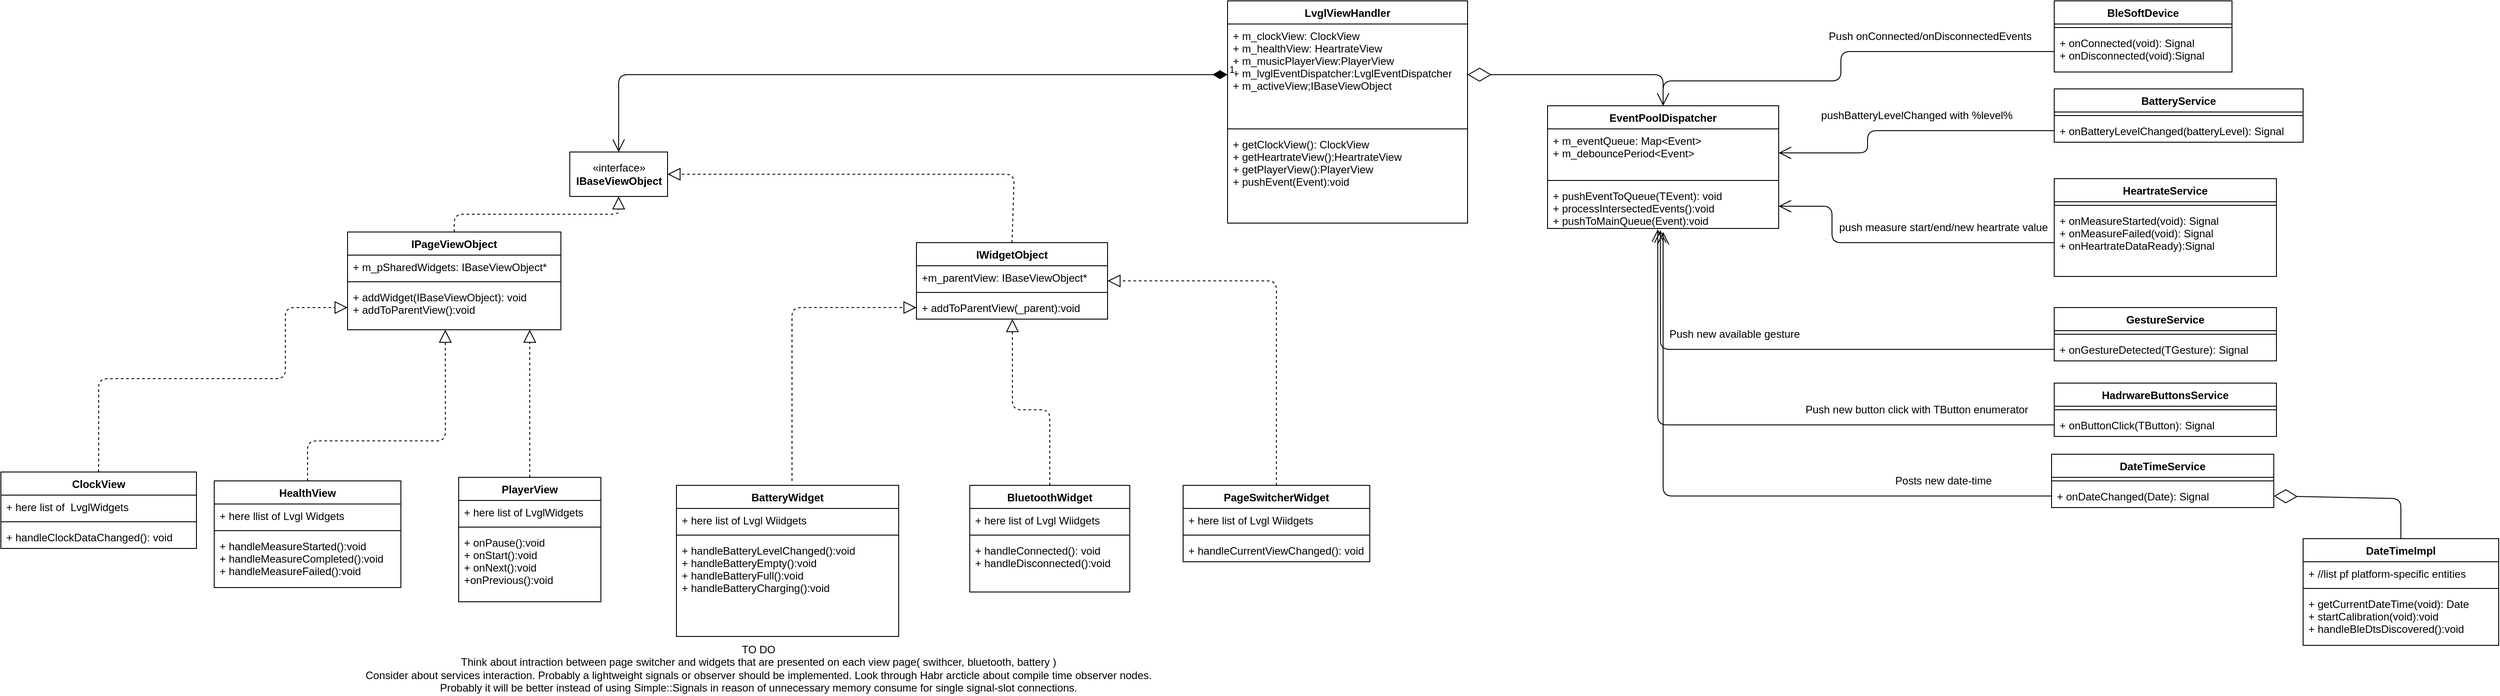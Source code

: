 <mxfile version="12.5.3" type="device"><diagram id="ewsq-P03NnKkzqUF8lzg" name="Page-1"><mxGraphModel dx="1673" dy="967" grid="1" gridSize="10" guides="1" tooltips="1" connect="1" arrows="1" fold="1" page="1" pageScale="1" pageWidth="3300" pageHeight="2339" math="0" shadow="0"><root><mxCell id="0"/><mxCell id="1" parent="0"/><mxCell id="7AHlP5lubdx5ZSfisMD6-1" value="LvglViewHandler" style="swimlane;fontStyle=1;align=center;verticalAlign=top;childLayout=stackLayout;horizontal=1;startSize=26;horizontalStack=0;resizeParent=1;resizeParentMax=0;resizeLast=0;collapsible=1;marginBottom=0;" parent="1" vertex="1"><mxGeometry x="1410" y="90" width="270" height="250" as="geometry"/></mxCell><mxCell id="7AHlP5lubdx5ZSfisMD6-2" value="+ m_clockView: ClockView&#10;+ m_healthView: HeartrateView&#10;+ m_musicPlayerView:PlayerView&#10;+ m_lvglEventDispatcher:LvglEventDispatcher&#10;+ m_activeView;IBaseViewObject" style="text;strokeColor=none;fillColor=none;align=left;verticalAlign=top;spacingLeft=4;spacingRight=4;overflow=hidden;rotatable=0;points=[[0,0.5],[1,0.5]];portConstraint=eastwest;" parent="7AHlP5lubdx5ZSfisMD6-1" vertex="1"><mxGeometry y="26" width="270" height="114" as="geometry"/></mxCell><mxCell id="7AHlP5lubdx5ZSfisMD6-3" value="" style="line;strokeWidth=1;fillColor=none;align=left;verticalAlign=middle;spacingTop=-1;spacingLeft=3;spacingRight=3;rotatable=0;labelPosition=right;points=[];portConstraint=eastwest;" parent="7AHlP5lubdx5ZSfisMD6-1" vertex="1"><mxGeometry y="140" width="270" height="8" as="geometry"/></mxCell><mxCell id="7AHlP5lubdx5ZSfisMD6-4" value="+ getClockView(): ClockView&#10;+ getHeartrateView():HeartrateView&#10;+ getPlayerView():PlayerView&#10;+ pushEvent(Event):void&#10;" style="text;strokeColor=none;fillColor=none;align=left;verticalAlign=top;spacingLeft=4;spacingRight=4;overflow=hidden;rotatable=0;points=[[0,0.5],[1,0.5]];portConstraint=eastwest;" parent="7AHlP5lubdx5ZSfisMD6-1" vertex="1"><mxGeometry y="148" width="270" height="102" as="geometry"/></mxCell><mxCell id="7AHlP5lubdx5ZSfisMD6-9" value="ClockView" style="swimlane;fontStyle=1;align=center;verticalAlign=top;childLayout=stackLayout;horizontal=1;startSize=26;horizontalStack=0;resizeParent=1;resizeParentMax=0;resizeLast=0;collapsible=1;marginBottom=0;" parent="1" vertex="1"><mxGeometry x="30" y="620" width="220" height="86" as="geometry"/></mxCell><mxCell id="7AHlP5lubdx5ZSfisMD6-10" value="+ here list of  LvglWidgets" style="text;strokeColor=none;fillColor=none;align=left;verticalAlign=top;spacingLeft=4;spacingRight=4;overflow=hidden;rotatable=0;points=[[0,0.5],[1,0.5]];portConstraint=eastwest;" parent="7AHlP5lubdx5ZSfisMD6-9" vertex="1"><mxGeometry y="26" width="220" height="26" as="geometry"/></mxCell><mxCell id="7AHlP5lubdx5ZSfisMD6-11" value="" style="line;strokeWidth=1;fillColor=none;align=left;verticalAlign=middle;spacingTop=-1;spacingLeft=3;spacingRight=3;rotatable=0;labelPosition=right;points=[];portConstraint=eastwest;" parent="7AHlP5lubdx5ZSfisMD6-9" vertex="1"><mxGeometry y="52" width="220" height="8" as="geometry"/></mxCell><mxCell id="7AHlP5lubdx5ZSfisMD6-12" value="+ handleClockDataChanged(): void" style="text;strokeColor=none;fillColor=none;align=left;verticalAlign=top;spacingLeft=4;spacingRight=4;overflow=hidden;rotatable=0;points=[[0,0.5],[1,0.5]];portConstraint=eastwest;" parent="7AHlP5lubdx5ZSfisMD6-9" vertex="1"><mxGeometry y="60" width="220" height="26" as="geometry"/></mxCell><mxCell id="7AHlP5lubdx5ZSfisMD6-13" value="HealthView" style="swimlane;fontStyle=1;align=center;verticalAlign=top;childLayout=stackLayout;horizontal=1;startSize=26;horizontalStack=0;resizeParent=1;resizeParentMax=0;resizeLast=0;collapsible=1;marginBottom=0;" parent="1" vertex="1"><mxGeometry x="270" y="630" width="210" height="120" as="geometry"/></mxCell><mxCell id="7AHlP5lubdx5ZSfisMD6-14" value="+ here llist of Lvgl Widgets" style="text;strokeColor=none;fillColor=none;align=left;verticalAlign=top;spacingLeft=4;spacingRight=4;overflow=hidden;rotatable=0;points=[[0,0.5],[1,0.5]];portConstraint=eastwest;" parent="7AHlP5lubdx5ZSfisMD6-13" vertex="1"><mxGeometry y="26" width="210" height="26" as="geometry"/></mxCell><mxCell id="7AHlP5lubdx5ZSfisMD6-15" value="" style="line;strokeWidth=1;fillColor=none;align=left;verticalAlign=middle;spacingTop=-1;spacingLeft=3;spacingRight=3;rotatable=0;labelPosition=right;points=[];portConstraint=eastwest;" parent="7AHlP5lubdx5ZSfisMD6-13" vertex="1"><mxGeometry y="52" width="210" height="8" as="geometry"/></mxCell><mxCell id="7AHlP5lubdx5ZSfisMD6-16" value="+ handleMeasureStarted():void&#10;+ handleMeasureCompleted():void&#10;+ handleMeasureFailed():void" style="text;strokeColor=none;fillColor=none;align=left;verticalAlign=top;spacingLeft=4;spacingRight=4;overflow=hidden;rotatable=0;points=[[0,0.5],[1,0.5]];portConstraint=eastwest;" parent="7AHlP5lubdx5ZSfisMD6-13" vertex="1"><mxGeometry y="60" width="210" height="60" as="geometry"/></mxCell><mxCell id="7AHlP5lubdx5ZSfisMD6-18" value="BatteryWidget" style="swimlane;fontStyle=1;align=center;verticalAlign=top;childLayout=stackLayout;horizontal=1;startSize=26;horizontalStack=0;resizeParent=1;resizeParentMax=0;resizeLast=0;collapsible=1;marginBottom=0;" parent="1" vertex="1"><mxGeometry x="790" y="635" width="250" height="170" as="geometry"/></mxCell><mxCell id="7AHlP5lubdx5ZSfisMD6-19" value="+ here list of Lvgl Wiidgets" style="text;strokeColor=none;fillColor=none;align=left;verticalAlign=top;spacingLeft=4;spacingRight=4;overflow=hidden;rotatable=0;points=[[0,0.5],[1,0.5]];portConstraint=eastwest;" parent="7AHlP5lubdx5ZSfisMD6-18" vertex="1"><mxGeometry y="26" width="250" height="26" as="geometry"/></mxCell><mxCell id="7AHlP5lubdx5ZSfisMD6-20" value="" style="line;strokeWidth=1;fillColor=none;align=left;verticalAlign=middle;spacingTop=-1;spacingLeft=3;spacingRight=3;rotatable=0;labelPosition=right;points=[];portConstraint=eastwest;" parent="7AHlP5lubdx5ZSfisMD6-18" vertex="1"><mxGeometry y="52" width="250" height="8" as="geometry"/></mxCell><mxCell id="7AHlP5lubdx5ZSfisMD6-21" value="+ handleBatteryLevelChanged():void&#10;+ handleBatteryEmpty():void&#10;+ handleBatteryFull():void&#10;+ handleBatteryCharging():void" style="text;strokeColor=none;fillColor=none;align=left;verticalAlign=top;spacingLeft=4;spacingRight=4;overflow=hidden;rotatable=0;points=[[0,0.5],[1,0.5]];portConstraint=eastwest;" parent="7AHlP5lubdx5ZSfisMD6-18" vertex="1"><mxGeometry y="60" width="250" height="110" as="geometry"/></mxCell><mxCell id="7AHlP5lubdx5ZSfisMD6-27" value="" style="endArrow=block;dashed=1;endFill=0;endSize=12;html=1;entryX=0.458;entryY=1;entryDx=0;entryDy=0;exitX=0.5;exitY=0;exitDx=0;exitDy=0;entryPerimeter=0;" parent="1" source="7AHlP5lubdx5ZSfisMD6-13" target="jYnWJ_lTB4Jm8ooco0lp-8" edge="1"><mxGeometry width="160" relative="1" as="geometry"><mxPoint x="330" y="615" as="sourcePoint"/><mxPoint x="597.5" y="505" as="targetPoint"/><Array as="points"><mxPoint x="375" y="585"/><mxPoint x="530" y="585"/><mxPoint x="530" y="520"/></Array></mxGeometry></mxCell><mxCell id="7AHlP5lubdx5ZSfisMD6-28" value="" style="endArrow=block;dashed=1;endFill=0;endSize=12;html=1;entryX=0.854;entryY=1;entryDx=0;entryDy=0;exitX=0.5;exitY=0;exitDx=0;exitDy=0;entryPerimeter=0;" parent="1" source="cyp4PG-9bIYyJVYhjUju-9" target="jYnWJ_lTB4Jm8ooco0lp-8" edge="1"><mxGeometry width="160" relative="1" as="geometry"><mxPoint x="625" y="605" as="sourcePoint"/><mxPoint x="625" y="505" as="targetPoint"/></mxGeometry></mxCell><mxCell id="cyp4PG-9bIYyJVYhjUju-3" value="1" style="endArrow=open;html=1;endSize=12;startArrow=diamondThin;startSize=14;startFill=1;edgeStyle=orthogonalEdgeStyle;align=left;verticalAlign=bottom;exitX=0;exitY=0.5;exitDx=0;exitDy=0;entryX=0.5;entryY=0;entryDx=0;entryDy=0;" parent="1" source="7AHlP5lubdx5ZSfisMD6-2" target="jYnWJ_lTB4Jm8ooco0lp-2" edge="1"><mxGeometry x="-1" y="3" relative="1" as="geometry"><mxPoint x="930" y="110" as="sourcePoint"/><mxPoint x="725" y="240" as="targetPoint"/></mxGeometry></mxCell><mxCell id="cyp4PG-9bIYyJVYhjUju-9" value="PlayerView" style="swimlane;fontStyle=1;align=center;verticalAlign=top;childLayout=stackLayout;horizontal=1;startSize=26;horizontalStack=0;resizeParent=1;resizeParentMax=0;resizeLast=0;collapsible=1;marginBottom=0;" parent="1" vertex="1"><mxGeometry x="545" y="626" width="160" height="140" as="geometry"/></mxCell><mxCell id="cyp4PG-9bIYyJVYhjUju-10" value="+ here list of LvglWidgets" style="text;strokeColor=none;fillColor=none;align=left;verticalAlign=top;spacingLeft=4;spacingRight=4;overflow=hidden;rotatable=0;points=[[0,0.5],[1,0.5]];portConstraint=eastwest;" parent="cyp4PG-9bIYyJVYhjUju-9" vertex="1"><mxGeometry y="26" width="160" height="26" as="geometry"/></mxCell><mxCell id="cyp4PG-9bIYyJVYhjUju-11" value="" style="line;strokeWidth=1;fillColor=none;align=left;verticalAlign=middle;spacingTop=-1;spacingLeft=3;spacingRight=3;rotatable=0;labelPosition=right;points=[];portConstraint=eastwest;" parent="cyp4PG-9bIYyJVYhjUju-9" vertex="1"><mxGeometry y="52" width="160" height="8" as="geometry"/></mxCell><mxCell id="cyp4PG-9bIYyJVYhjUju-12" value="+ onPause():void&#10;+ onStart():void&#10;+ onNext():void&#10;+onPrevious():void" style="text;strokeColor=none;fillColor=none;align=left;verticalAlign=top;spacingLeft=4;spacingRight=4;overflow=hidden;rotatable=0;points=[[0,0.5],[1,0.5]];portConstraint=eastwest;" parent="cyp4PG-9bIYyJVYhjUju-9" vertex="1"><mxGeometry y="60" width="160" height="80" as="geometry"/></mxCell><mxCell id="cyp4PG-9bIYyJVYhjUju-13" value="" style="endArrow=block;dashed=1;endFill=0;endSize=12;html=1;entryX=0;entryY=0.5;entryDx=0;entryDy=0;exitX=0.5;exitY=0;exitDx=0;exitDy=0;" parent="1" source="7AHlP5lubdx5ZSfisMD6-9" target="jYnWJ_lTB4Jm8ooco0lp-8" edge="1"><mxGeometry width="160" relative="1" as="geometry"><mxPoint x="-10" y="567.0" as="sourcePoint"/><mxPoint x="420" y="430" as="targetPoint"/><Array as="points"><mxPoint x="140" y="515"/><mxPoint x="350" y="515"/><mxPoint x="350" y="435"/></Array></mxGeometry></mxCell><mxCell id="XPXzc3mzfbzudsh0F1aF-1" value="BleSoftDevice" style="swimlane;fontStyle=1;align=center;verticalAlign=top;childLayout=stackLayout;horizontal=1;startSize=26;horizontalStack=0;resizeParent=1;resizeParentMax=0;resizeLast=0;collapsible=1;marginBottom=0;" parent="1" vertex="1"><mxGeometry x="2340" y="90" width="200" height="80" as="geometry"/></mxCell><mxCell id="XPXzc3mzfbzudsh0F1aF-3" value="" style="line;strokeWidth=1;fillColor=none;align=left;verticalAlign=middle;spacingTop=-1;spacingLeft=3;spacingRight=3;rotatable=0;labelPosition=right;points=[];portConstraint=eastwest;" parent="XPXzc3mzfbzudsh0F1aF-1" vertex="1"><mxGeometry y="26" width="200" height="8" as="geometry"/></mxCell><mxCell id="XPXzc3mzfbzudsh0F1aF-4" value="+ onConnected(void): Signal&#10;+ onDisconnected(void):Signal" style="text;strokeColor=none;fillColor=none;align=left;verticalAlign=top;spacingLeft=4;spacingRight=4;overflow=hidden;rotatable=0;points=[[0,0.5],[1,0.5]];portConstraint=eastwest;" parent="XPXzc3mzfbzudsh0F1aF-1" vertex="1"><mxGeometry y="34" width="200" height="46" as="geometry"/></mxCell><mxCell id="XPXzc3mzfbzudsh0F1aF-5" value="BatteryService" style="swimlane;fontStyle=1;align=center;verticalAlign=top;childLayout=stackLayout;horizontal=1;startSize=26;horizontalStack=0;resizeParent=1;resizeParentMax=0;resizeLast=0;collapsible=1;marginBottom=0;" parent="1" vertex="1"><mxGeometry x="2340" y="189" width="280" height="60" as="geometry"/></mxCell><mxCell id="XPXzc3mzfbzudsh0F1aF-7" value="" style="line;strokeWidth=1;fillColor=none;align=left;verticalAlign=middle;spacingTop=-1;spacingLeft=3;spacingRight=3;rotatable=0;labelPosition=right;points=[];portConstraint=eastwest;" parent="XPXzc3mzfbzudsh0F1aF-5" vertex="1"><mxGeometry y="26" width="280" height="8" as="geometry"/></mxCell><mxCell id="XPXzc3mzfbzudsh0F1aF-8" value="+ onBatteryLevelChanged(batteryLevel): Signal" style="text;strokeColor=none;fillColor=none;align=left;verticalAlign=top;spacingLeft=4;spacingRight=4;overflow=hidden;rotatable=0;points=[[0,0.5],[1,0.5]];portConstraint=eastwest;" parent="XPXzc3mzfbzudsh0F1aF-5" vertex="1"><mxGeometry y="34" width="280" height="26" as="geometry"/></mxCell><mxCell id="XPXzc3mzfbzudsh0F1aF-10" value="Text" style="text;html=1;align=center;verticalAlign=middle;resizable=0;points=[];autosize=1;" parent="1" vertex="1"><mxGeometry x="2457" y="294" width="40" height="20" as="geometry"/></mxCell><mxCell id="XPXzc3mzfbzudsh0F1aF-11" value="HeartrateService" style="swimlane;fontStyle=1;align=center;verticalAlign=top;childLayout=stackLayout;horizontal=1;startSize=26;horizontalStack=0;resizeParent=1;resizeParentMax=0;resizeLast=0;collapsible=1;marginBottom=0;" parent="1" vertex="1"><mxGeometry x="2340" y="290" width="250" height="110" as="geometry"/></mxCell><mxCell id="XPXzc3mzfbzudsh0F1aF-13" value="" style="line;strokeWidth=1;fillColor=none;align=left;verticalAlign=middle;spacingTop=-1;spacingLeft=3;spacingRight=3;rotatable=0;labelPosition=right;points=[];portConstraint=eastwest;" parent="XPXzc3mzfbzudsh0F1aF-11" vertex="1"><mxGeometry y="26" width="250" height="8" as="geometry"/></mxCell><mxCell id="XPXzc3mzfbzudsh0F1aF-14" value="+ onMeasureStarted(void): Signal&#10;+ onMeasureFailed(void): Signal&#10;+ onHeartrateDataReady):Signal" style="text;strokeColor=none;fillColor=none;align=left;verticalAlign=top;spacingLeft=4;spacingRight=4;overflow=hidden;rotatable=0;points=[[0,0.5],[1,0.5]];portConstraint=eastwest;" parent="XPXzc3mzfbzudsh0F1aF-11" vertex="1"><mxGeometry y="34" width="250" height="76" as="geometry"/></mxCell><mxCell id="XPXzc3mzfbzudsh0F1aF-17" value="EventPoolDispatcher" style="swimlane;fontStyle=1;align=center;verticalAlign=top;childLayout=stackLayout;horizontal=1;startSize=26;horizontalStack=0;resizeParent=1;resizeParentMax=0;resizeLast=0;collapsible=1;marginBottom=0;" parent="1" vertex="1"><mxGeometry x="1770" y="208" width="260" height="138" as="geometry"/></mxCell><mxCell id="XPXzc3mzfbzudsh0F1aF-18" value="+ m_eventQueue: Map&lt;Event&gt;&#10;+ m_debouncePeriod&lt;Event&gt;" style="text;strokeColor=none;fillColor=none;align=left;verticalAlign=top;spacingLeft=4;spacingRight=4;overflow=hidden;rotatable=0;points=[[0,0.5],[1,0.5]];portConstraint=eastwest;" parent="XPXzc3mzfbzudsh0F1aF-17" vertex="1"><mxGeometry y="26" width="260" height="54" as="geometry"/></mxCell><mxCell id="XPXzc3mzfbzudsh0F1aF-19" value="" style="line;strokeWidth=1;fillColor=none;align=left;verticalAlign=middle;spacingTop=-1;spacingLeft=3;spacingRight=3;rotatable=0;labelPosition=right;points=[];portConstraint=eastwest;" parent="XPXzc3mzfbzudsh0F1aF-17" vertex="1"><mxGeometry y="80" width="260" height="8" as="geometry"/></mxCell><mxCell id="XPXzc3mzfbzudsh0F1aF-20" value="+ pushEventToQueue(TEvent): void&#10;+ processIntersectedEvents():void&#10;+ pushToMainQueue(Event):void" style="text;strokeColor=none;fillColor=none;align=left;verticalAlign=top;spacingLeft=4;spacingRight=4;overflow=hidden;rotatable=0;points=[[0,0.5],[1,0.5]];portConstraint=eastwest;" parent="XPXzc3mzfbzudsh0F1aF-17" vertex="1"><mxGeometry y="88" width="260" height="50" as="geometry"/></mxCell><mxCell id="XPXzc3mzfbzudsh0F1aF-22" value="Push onConnected/onDisconnectedEvents" style="text;html=1;align=center;verticalAlign=middle;resizable=0;points=[];autosize=1;" parent="1" vertex="1"><mxGeometry x="2080" y="120" width="240" height="20" as="geometry"/></mxCell><mxCell id="XPXzc3mzfbzudsh0F1aF-23" value="pushBatteryLevelChanged with %level%" style="text;html=1;align=center;verticalAlign=middle;resizable=0;points=[];autosize=1;" parent="1" vertex="1"><mxGeometry x="2070" y="209" width="230" height="20" as="geometry"/></mxCell><mxCell id="XPXzc3mzfbzudsh0F1aF-26" value="push measure start/end/new heartrate value" style="text;html=1;align=center;verticalAlign=middle;resizable=0;points=[];autosize=1;" parent="1" vertex="1"><mxGeometry x="2090" y="335" width="250" height="20" as="geometry"/></mxCell><mxCell id="XPXzc3mzfbzudsh0F1aF-27" value="GestureService" style="swimlane;fontStyle=1;align=center;verticalAlign=top;childLayout=stackLayout;horizontal=1;startSize=26;horizontalStack=0;resizeParent=1;resizeParentMax=0;resizeLast=0;collapsible=1;marginBottom=0;" parent="1" vertex="1"><mxGeometry x="2340" y="435" width="250" height="60" as="geometry"/></mxCell><mxCell id="XPXzc3mzfbzudsh0F1aF-29" value="" style="line;strokeWidth=1;fillColor=none;align=left;verticalAlign=middle;spacingTop=-1;spacingLeft=3;spacingRight=3;rotatable=0;labelPosition=right;points=[];portConstraint=eastwest;" parent="XPXzc3mzfbzudsh0F1aF-27" vertex="1"><mxGeometry y="26" width="250" height="8" as="geometry"/></mxCell><mxCell id="XPXzc3mzfbzudsh0F1aF-30" value="+ onGestureDetected(TGesture): Signal" style="text;strokeColor=none;fillColor=none;align=left;verticalAlign=top;spacingLeft=4;spacingRight=4;overflow=hidden;rotatable=0;points=[[0,0.5],[1,0.5]];portConstraint=eastwest;" parent="XPXzc3mzfbzudsh0F1aF-27" vertex="1"><mxGeometry y="34" width="250" height="26" as="geometry"/></mxCell><mxCell id="XPXzc3mzfbzudsh0F1aF-32" value="Push new available gesture" style="text;html=1;align=center;verticalAlign=middle;resizable=0;points=[];autosize=1;" parent="1" vertex="1"><mxGeometry x="1900" y="455" width="160" height="20" as="geometry"/></mxCell><mxCell id="XPXzc3mzfbzudsh0F1aF-33" value="HadrwareButtonsService" style="swimlane;fontStyle=1;align=center;verticalAlign=top;childLayout=stackLayout;horizontal=1;startSize=26;horizontalStack=0;resizeParent=1;resizeParentMax=0;resizeLast=0;collapsible=1;marginBottom=0;" parent="1" vertex="1"><mxGeometry x="2340" y="520" width="250" height="60" as="geometry"/></mxCell><mxCell id="XPXzc3mzfbzudsh0F1aF-35" value="" style="line;strokeWidth=1;fillColor=none;align=left;verticalAlign=middle;spacingTop=-1;spacingLeft=3;spacingRight=3;rotatable=0;labelPosition=right;points=[];portConstraint=eastwest;" parent="XPXzc3mzfbzudsh0F1aF-33" vertex="1"><mxGeometry y="26" width="250" height="8" as="geometry"/></mxCell><mxCell id="XPXzc3mzfbzudsh0F1aF-36" value="+ onButtonClick(TButton): Signal" style="text;strokeColor=none;fillColor=none;align=left;verticalAlign=top;spacingLeft=4;spacingRight=4;overflow=hidden;rotatable=0;points=[[0,0.5],[1,0.5]];portConstraint=eastwest;" parent="XPXzc3mzfbzudsh0F1aF-33" vertex="1"><mxGeometry y="34" width="250" height="26" as="geometry"/></mxCell><mxCell id="XPXzc3mzfbzudsh0F1aF-38" value="Push new button click with TButton enumerator" style="text;html=1;align=center;verticalAlign=middle;resizable=0;points=[];autosize=1;" parent="1" vertex="1"><mxGeometry x="2050" y="540" width="270" height="20" as="geometry"/></mxCell><mxCell id="XPXzc3mzfbzudsh0F1aF-40" value="" style="endArrow=diamondThin;endFill=0;endSize=24;html=1;entryX=1;entryY=0.5;entryDx=0;entryDy=0;exitX=0.5;exitY=0;exitDx=0;exitDy=0;" parent="1" source="XPXzc3mzfbzudsh0F1aF-17" target="7AHlP5lubdx5ZSfisMD6-2" edge="1"><mxGeometry width="160" relative="1" as="geometry"><mxPoint x="1720" y="100" as="sourcePoint"/><mxPoint x="1880" y="100" as="targetPoint"/><Array as="points"><mxPoint x="1900" y="173"/></Array></mxGeometry></mxCell><mxCell id="XPXzc3mzfbzudsh0F1aF-41" value="DateTimeService" style="swimlane;fontStyle=1;align=center;verticalAlign=top;childLayout=stackLayout;horizontal=1;startSize=26;horizontalStack=0;resizeParent=1;resizeParentMax=0;resizeLast=0;collapsible=1;marginBottom=0;" parent="1" vertex="1"><mxGeometry x="2337" y="600" width="250" height="60" as="geometry"/></mxCell><mxCell id="XPXzc3mzfbzudsh0F1aF-43" value="" style="line;strokeWidth=1;fillColor=none;align=left;verticalAlign=middle;spacingTop=-1;spacingLeft=3;spacingRight=3;rotatable=0;labelPosition=right;points=[];portConstraint=eastwest;" parent="XPXzc3mzfbzudsh0F1aF-41" vertex="1"><mxGeometry y="26" width="250" height="8" as="geometry"/></mxCell><mxCell id="XPXzc3mzfbzudsh0F1aF-44" value="+ onDateChanged(Date): Signal" style="text;strokeColor=none;fillColor=none;align=left;verticalAlign=top;spacingLeft=4;spacingRight=4;overflow=hidden;rotatable=0;points=[[0,0.5],[1,0.5]];portConstraint=eastwest;" parent="XPXzc3mzfbzudsh0F1aF-41" vertex="1"><mxGeometry y="34" width="250" height="26" as="geometry"/></mxCell><mxCell id="XPXzc3mzfbzudsh0F1aF-46" value="Posts new date-time" style="text;html=1;align=center;verticalAlign=middle;resizable=0;points=[];autosize=1;" parent="1" vertex="1"><mxGeometry x="2155" y="620" width="120" height="20" as="geometry"/></mxCell><mxCell id="XPXzc3mzfbzudsh0F1aF-47" value="PageSwitcherWidget" style="swimlane;fontStyle=1;align=center;verticalAlign=top;childLayout=stackLayout;horizontal=1;startSize=26;horizontalStack=0;resizeParent=1;resizeParentMax=0;resizeLast=0;collapsible=1;marginBottom=0;" parent="1" vertex="1"><mxGeometry x="1360" y="635" width="210" height="86" as="geometry"/></mxCell><mxCell id="XPXzc3mzfbzudsh0F1aF-48" value="+ here list of Lvgl Wiidgets" style="text;strokeColor=none;fillColor=none;align=left;verticalAlign=top;spacingLeft=4;spacingRight=4;overflow=hidden;rotatable=0;points=[[0,0.5],[1,0.5]];portConstraint=eastwest;" parent="XPXzc3mzfbzudsh0F1aF-47" vertex="1"><mxGeometry y="26" width="210" height="26" as="geometry"/></mxCell><mxCell id="XPXzc3mzfbzudsh0F1aF-49" value="" style="line;strokeWidth=1;fillColor=none;align=left;verticalAlign=middle;spacingTop=-1;spacingLeft=3;spacingRight=3;rotatable=0;labelPosition=right;points=[];portConstraint=eastwest;" parent="XPXzc3mzfbzudsh0F1aF-47" vertex="1"><mxGeometry y="52" width="210" height="8" as="geometry"/></mxCell><mxCell id="XPXzc3mzfbzudsh0F1aF-50" value="+ handleCurrentViewChanged(): void" style="text;strokeColor=none;fillColor=none;align=left;verticalAlign=top;spacingLeft=4;spacingRight=4;overflow=hidden;rotatable=0;points=[[0,0.5],[1,0.5]];portConstraint=eastwest;" parent="XPXzc3mzfbzudsh0F1aF-47" vertex="1"><mxGeometry y="60" width="210" height="26" as="geometry"/></mxCell><mxCell id="XPXzc3mzfbzudsh0F1aF-53" value="BluetoothWidget" style="swimlane;fontStyle=1;align=center;verticalAlign=top;childLayout=stackLayout;horizontal=1;startSize=26;horizontalStack=0;resizeParent=1;resizeParentMax=0;resizeLast=0;collapsible=1;marginBottom=0;" parent="1" vertex="1"><mxGeometry x="1120" y="635" width="180" height="120" as="geometry"/></mxCell><mxCell id="XPXzc3mzfbzudsh0F1aF-54" value="+ here list of Lvgl Wiidgets" style="text;strokeColor=none;fillColor=none;align=left;verticalAlign=top;spacingLeft=4;spacingRight=4;overflow=hidden;rotatable=0;points=[[0,0.5],[1,0.5]];portConstraint=eastwest;" parent="XPXzc3mzfbzudsh0F1aF-53" vertex="1"><mxGeometry y="26" width="180" height="26" as="geometry"/></mxCell><mxCell id="XPXzc3mzfbzudsh0F1aF-55" value="" style="line;strokeWidth=1;fillColor=none;align=left;verticalAlign=middle;spacingTop=-1;spacingLeft=3;spacingRight=3;rotatable=0;labelPosition=right;points=[];portConstraint=eastwest;" parent="XPXzc3mzfbzudsh0F1aF-53" vertex="1"><mxGeometry y="52" width="180" height="8" as="geometry"/></mxCell><mxCell id="XPXzc3mzfbzudsh0F1aF-56" value="+ handleConnected(): void&#10;+ handleDisconnected():void" style="text;strokeColor=none;fillColor=none;align=left;verticalAlign=top;spacingLeft=4;spacingRight=4;overflow=hidden;rotatable=0;points=[[0,0.5],[1,0.5]];portConstraint=eastwest;" parent="XPXzc3mzfbzudsh0F1aF-53" vertex="1"><mxGeometry y="60" width="180" height="60" as="geometry"/></mxCell><mxCell id="XPXzc3mzfbzudsh0F1aF-65" value="TO DO&lt;br&gt;Think about intraction between page switcher and widgets that are presented on each view page( swithcer, bluetooth, battery )&lt;br&gt;Consider about services interaction. Probably a lightweight signals or observer should be implemented. Look through Habr arcticle about compile time observer nodes.&lt;br&gt;Probably it will be better instead of using Simple::Signals in reason of unnecessary memory consume for single signal-slot connections." style="text;html=1;align=center;verticalAlign=middle;resizable=0;points=[];autosize=1;" parent="1" vertex="1"><mxGeometry x="432" y="811" width="900" height="60" as="geometry"/></mxCell><mxCell id="jYnWJ_lTB4Jm8ooco0lp-2" value="«interface»&lt;br&gt;&lt;b&gt;IBaseViewObject&lt;/b&gt;" style="html=1;" parent="1" vertex="1"><mxGeometry x="670" y="260" width="110" height="50" as="geometry"/></mxCell><mxCell id="jYnWJ_lTB4Jm8ooco0lp-5" value="IPageViewObject" style="swimlane;fontStyle=1;align=center;verticalAlign=top;childLayout=stackLayout;horizontal=1;startSize=26;horizontalStack=0;resizeParent=1;resizeParentMax=0;resizeLast=0;collapsible=1;marginBottom=0;" parent="1" vertex="1"><mxGeometry x="420" y="350" width="240" height="110" as="geometry"/></mxCell><mxCell id="jYnWJ_lTB4Jm8ooco0lp-6" value="+ m_pSharedWidgets: IBaseViewObject*" style="text;strokeColor=none;fillColor=none;align=left;verticalAlign=top;spacingLeft=4;spacingRight=4;overflow=hidden;rotatable=0;points=[[0,0.5],[1,0.5]];portConstraint=eastwest;" parent="jYnWJ_lTB4Jm8ooco0lp-5" vertex="1"><mxGeometry y="26" width="240" height="26" as="geometry"/></mxCell><mxCell id="jYnWJ_lTB4Jm8ooco0lp-7" value="" style="line;strokeWidth=1;fillColor=none;align=left;verticalAlign=middle;spacingTop=-1;spacingLeft=3;spacingRight=3;rotatable=0;labelPosition=right;points=[];portConstraint=eastwest;" parent="jYnWJ_lTB4Jm8ooco0lp-5" vertex="1"><mxGeometry y="52" width="240" height="8" as="geometry"/></mxCell><mxCell id="jYnWJ_lTB4Jm8ooco0lp-8" value="+ addWidget(IBaseViewObject): void&#10;+ addToParentView():void" style="text;strokeColor=none;fillColor=none;align=left;verticalAlign=top;spacingLeft=4;spacingRight=4;overflow=hidden;rotatable=0;points=[[0,0.5],[1,0.5]];portConstraint=eastwest;" parent="jYnWJ_lTB4Jm8ooco0lp-5" vertex="1"><mxGeometry y="60" width="240" height="50" as="geometry"/></mxCell><mxCell id="jYnWJ_lTB4Jm8ooco0lp-9" value="IWidgetObject" style="swimlane;fontStyle=1;align=center;verticalAlign=top;childLayout=stackLayout;horizontal=1;startSize=26;horizontalStack=0;resizeParent=1;resizeParentMax=0;resizeLast=0;collapsible=1;marginBottom=0;" parent="1" vertex="1"><mxGeometry x="1060" y="362" width="215" height="86" as="geometry"/></mxCell><mxCell id="jYnWJ_lTB4Jm8ooco0lp-10" value="+m_parentView: IBaseViewObject*" style="text;strokeColor=none;fillColor=none;align=left;verticalAlign=top;spacingLeft=4;spacingRight=4;overflow=hidden;rotatable=0;points=[[0,0.5],[1,0.5]];portConstraint=eastwest;" parent="jYnWJ_lTB4Jm8ooco0lp-9" vertex="1"><mxGeometry y="26" width="215" height="26" as="geometry"/></mxCell><mxCell id="jYnWJ_lTB4Jm8ooco0lp-11" value="" style="line;strokeWidth=1;fillColor=none;align=left;verticalAlign=middle;spacingTop=-1;spacingLeft=3;spacingRight=3;rotatable=0;labelPosition=right;points=[];portConstraint=eastwest;" parent="jYnWJ_lTB4Jm8ooco0lp-9" vertex="1"><mxGeometry y="52" width="215" height="8" as="geometry"/></mxCell><mxCell id="jYnWJ_lTB4Jm8ooco0lp-12" value="+ addToParentView(_parent):void" style="text;strokeColor=none;fillColor=none;align=left;verticalAlign=top;spacingLeft=4;spacingRight=4;overflow=hidden;rotatable=0;points=[[0,0.5],[1,0.5]];portConstraint=eastwest;" parent="jYnWJ_lTB4Jm8ooco0lp-9" vertex="1"><mxGeometry y="60" width="215" height="26" as="geometry"/></mxCell><mxCell id="jYnWJ_lTB4Jm8ooco0lp-13" value="" style="endArrow=block;dashed=1;endFill=0;endSize=12;html=1;entryX=0.5;entryY=1;entryDx=0;entryDy=0;exitX=0.5;exitY=0;exitDx=0;exitDy=0;" parent="1" source="jYnWJ_lTB4Jm8ooco0lp-5" target="jYnWJ_lTB4Jm8ooco0lp-2" edge="1"><mxGeometry width="160" relative="1" as="geometry"><mxPoint x="550" y="520" as="sourcePoint"/><mxPoint x="710" y="520" as="targetPoint"/><Array as="points"><mxPoint x="540" y="330"/><mxPoint x="725" y="330"/></Array></mxGeometry></mxCell><mxCell id="jYnWJ_lTB4Jm8ooco0lp-15" value="" style="endArrow=block;dashed=1;endFill=0;endSize=12;html=1;exitX=0.5;exitY=0;exitDx=0;exitDy=0;entryX=1;entryY=0.5;entryDx=0;entryDy=0;" parent="1" source="jYnWJ_lTB4Jm8ooco0lp-9" target="jYnWJ_lTB4Jm8ooco0lp-2" edge="1"><mxGeometry width="160" relative="1" as="geometry"><mxPoint x="720" y="520" as="sourcePoint"/><mxPoint x="720" y="310" as="targetPoint"/><Array as="points"><mxPoint x="1170" y="285"/><mxPoint x="863" y="285"/></Array></mxGeometry></mxCell><mxCell id="jYnWJ_lTB4Jm8ooco0lp-21" value="" style="endArrow=block;dashed=1;endFill=0;endSize=12;html=1;entryX=0;entryY=0.5;entryDx=0;entryDy=0;" parent="1" target="jYnWJ_lTB4Jm8ooco0lp-12" edge="1"><mxGeometry width="160" relative="1" as="geometry"><mxPoint x="920" y="630" as="sourcePoint"/><mxPoint x="1160" y="460" as="targetPoint"/><Array as="points"><mxPoint x="920" y="435"/></Array></mxGeometry></mxCell><mxCell id="jYnWJ_lTB4Jm8ooco0lp-22" value="" style="endArrow=block;dashed=1;endFill=0;endSize=12;html=1;entryX=0.502;entryY=0.999;entryDx=0;entryDy=0;entryPerimeter=0;exitX=0.5;exitY=0;exitDx=0;exitDy=0;" parent="1" source="XPXzc3mzfbzudsh0F1aF-53" target="jYnWJ_lTB4Jm8ooco0lp-12" edge="1"><mxGeometry width="160" relative="1" as="geometry"><mxPoint x="1020" y="570" as="sourcePoint"/><mxPoint x="1180" y="570" as="targetPoint"/><Array as="points"><mxPoint x="1210" y="550"/><mxPoint x="1168" y="550"/></Array></mxGeometry></mxCell><mxCell id="jYnWJ_lTB4Jm8ooco0lp-23" value="" style="endArrow=block;dashed=1;endFill=0;endSize=12;html=1;entryX=1;entryY=0.5;entryDx=0;entryDy=0;exitX=0.5;exitY=0;exitDx=0;exitDy=0;" parent="1" source="XPXzc3mzfbzudsh0F1aF-47" target="jYnWJ_lTB4Jm8ooco0lp-9" edge="1"><mxGeometry width="160" relative="1" as="geometry"><mxPoint x="1370" y="500" as="sourcePoint"/><mxPoint x="1530" y="500" as="targetPoint"/><Array as="points"><mxPoint x="1465" y="405"/></Array></mxGeometry></mxCell><mxCell id="sG4XocMPicAq5u9fljPF-11" value="DateTimeImpl" style="swimlane;fontStyle=1;align=center;verticalAlign=top;childLayout=stackLayout;horizontal=1;startSize=26;horizontalStack=0;resizeParent=1;resizeParentMax=0;resizeLast=0;collapsible=1;marginBottom=0;" vertex="1" parent="1"><mxGeometry x="2620" y="695" width="220" height="120" as="geometry"/></mxCell><mxCell id="sG4XocMPicAq5u9fljPF-12" value="+ //list pf platform-specific entities" style="text;strokeColor=none;fillColor=none;align=left;verticalAlign=top;spacingLeft=4;spacingRight=4;overflow=hidden;rotatable=0;points=[[0,0.5],[1,0.5]];portConstraint=eastwest;" vertex="1" parent="sG4XocMPicAq5u9fljPF-11"><mxGeometry y="26" width="220" height="26" as="geometry"/></mxCell><mxCell id="sG4XocMPicAq5u9fljPF-13" value="" style="line;strokeWidth=1;fillColor=none;align=left;verticalAlign=middle;spacingTop=-1;spacingLeft=3;spacingRight=3;rotatable=0;labelPosition=right;points=[];portConstraint=eastwest;" vertex="1" parent="sG4XocMPicAq5u9fljPF-11"><mxGeometry y="52" width="220" height="8" as="geometry"/></mxCell><mxCell id="sG4XocMPicAq5u9fljPF-14" value="+ getCurrentDateTime(void): Date&#10;+ startCalibration(void):void&#10;+ handleBleDtsDiscovered():void" style="text;strokeColor=none;fillColor=none;align=left;verticalAlign=top;spacingLeft=4;spacingRight=4;overflow=hidden;rotatable=0;points=[[0,0.5],[1,0.5]];portConstraint=eastwest;" vertex="1" parent="sG4XocMPicAq5u9fljPF-11"><mxGeometry y="60" width="220" height="60" as="geometry"/></mxCell><mxCell id="sG4XocMPicAq5u9fljPF-15" value="" style="endArrow=diamondThin;endFill=0;endSize=24;html=1;entryX=1;entryY=0.5;entryDx=0;entryDy=0;exitX=0.5;exitY=0;exitDx=0;exitDy=0;" edge="1" parent="1" source="sG4XocMPicAq5u9fljPF-11" target="XPXzc3mzfbzudsh0F1aF-44"><mxGeometry width="160" relative="1" as="geometry"><mxPoint x="2760" y="630" as="sourcePoint"/><mxPoint x="2920" y="630" as="targetPoint"/><Array as="points"><mxPoint x="2730" y="650"/></Array></mxGeometry></mxCell><mxCell id="sG4XocMPicAq5u9fljPF-19" value="" style="endArrow=open;endFill=1;endSize=12;html=1;entryX=1;entryY=0.5;entryDx=0;entryDy=0;exitX=0;exitY=0.5;exitDx=0;exitDy=0;" edge="1" parent="1" source="XPXzc3mzfbzudsh0F1aF-8" target="XPXzc3mzfbzudsh0F1aF-18"><mxGeometry width="160" relative="1" as="geometry"><mxPoint x="2120" y="284.5" as="sourcePoint"/><mxPoint x="2280" y="284.5" as="targetPoint"/><Array as="points"><mxPoint x="2130" y="236"/><mxPoint x="2130" y="261"/></Array></mxGeometry></mxCell><mxCell id="sG4XocMPicAq5u9fljPF-20" value="" style="endArrow=open;endFill=1;endSize=12;html=1;entryX=0.488;entryY=1.04;entryDx=0;entryDy=0;entryPerimeter=0;exitX=0;exitY=0.5;exitDx=0;exitDy=0;" edge="1" parent="1" source="XPXzc3mzfbzudsh0F1aF-30" target="XPXzc3mzfbzudsh0F1aF-20"><mxGeometry width="160" relative="1" as="geometry"><mxPoint x="1810" y="410" as="sourcePoint"/><mxPoint x="1970" y="410" as="targetPoint"/><Array as="points"><mxPoint x="1940" y="482"/><mxPoint x="1897" y="482"/></Array></mxGeometry></mxCell><mxCell id="sG4XocMPicAq5u9fljPF-22" value="" style="endArrow=open;endFill=1;endSize=12;html=1;entryX=0.477;entryY=1.02;entryDx=0;entryDy=0;entryPerimeter=0;exitX=0;exitY=0.5;exitDx=0;exitDy=0;" edge="1" parent="1" source="XPXzc3mzfbzudsh0F1aF-36" target="XPXzc3mzfbzudsh0F1aF-20"><mxGeometry width="160" relative="1" as="geometry"><mxPoint x="2030" y="590" as="sourcePoint"/><mxPoint x="2190" y="590" as="targetPoint"/><Array as="points"><mxPoint x="1894" y="567"/></Array></mxGeometry></mxCell><mxCell id="sG4XocMPicAq5u9fljPF-23" value="" style="endArrow=open;endFill=1;endSize=12;html=1;entryX=0.5;entryY=1.08;entryDx=0;entryDy=0;entryPerimeter=0;exitX=0;exitY=0.5;exitDx=0;exitDy=0;" edge="1" parent="1" source="XPXzc3mzfbzudsh0F1aF-44" target="XPXzc3mzfbzudsh0F1aF-20"><mxGeometry width="160" relative="1" as="geometry"><mxPoint x="1930" y="670" as="sourcePoint"/><mxPoint x="2090" y="670" as="targetPoint"/><Array as="points"><mxPoint x="1900" y="647"/></Array></mxGeometry></mxCell><mxCell id="sG4XocMPicAq5u9fljPF-24" value="" style="endArrow=open;endFill=1;endSize=12;html=1;entryX=1;entryY=0.5;entryDx=0;entryDy=0;exitX=0;exitY=0.5;exitDx=0;exitDy=0;" edge="1" parent="1" source="XPXzc3mzfbzudsh0F1aF-14" target="XPXzc3mzfbzudsh0F1aF-20"><mxGeometry width="160" relative="1" as="geometry"><mxPoint x="2020" y="430" as="sourcePoint"/><mxPoint x="2180" y="430" as="targetPoint"/><Array as="points"><mxPoint x="2090" y="362"/><mxPoint x="2090" y="321"/></Array></mxGeometry></mxCell><mxCell id="sG4XocMPicAq5u9fljPF-25" value="" style="endArrow=open;endFill=1;endSize=12;html=1;entryX=0.5;entryY=0;entryDx=0;entryDy=0;exitX=0;exitY=0.5;exitDx=0;exitDy=0;" edge="1" parent="1" source="XPXzc3mzfbzudsh0F1aF-4" target="XPXzc3mzfbzudsh0F1aF-17"><mxGeometry width="160" relative="1" as="geometry"><mxPoint x="1920" y="50" as="sourcePoint"/><mxPoint x="2080" y="50" as="targetPoint"/><Array as="points"><mxPoint x="2100" y="147"/><mxPoint x="2100" y="180"/><mxPoint x="1900" y="180"/></Array></mxGeometry></mxCell></root></mxGraphModel></diagram></mxfile>